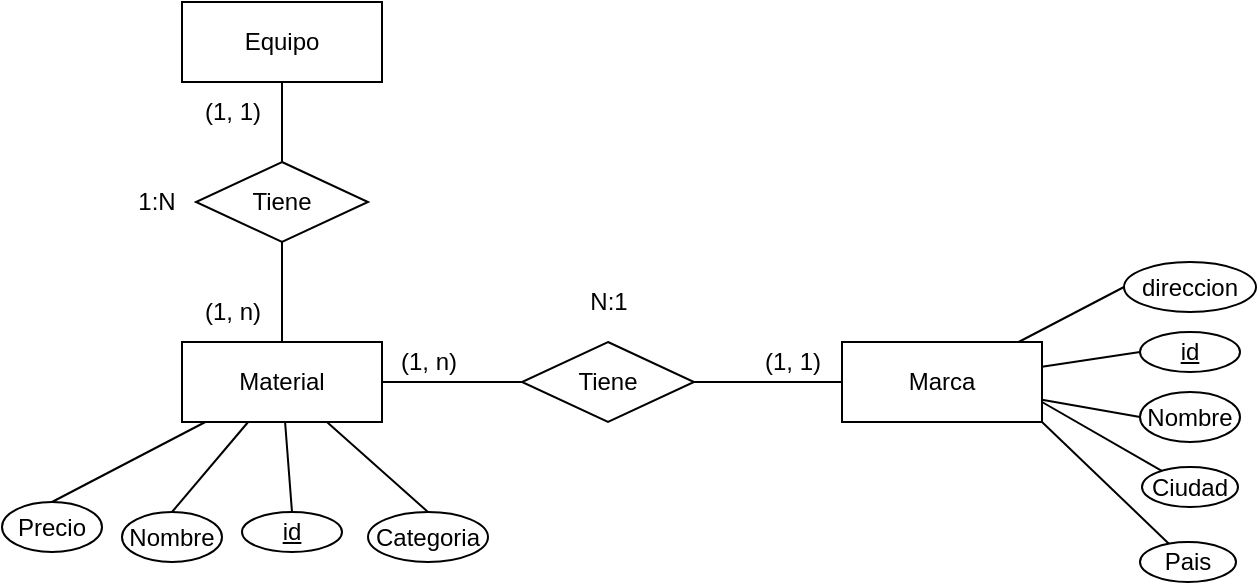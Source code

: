 <mxfile version="20.4.0" type="device"><diagram id="juodfc2Lvt9omVYfiKiX" name="Página-1"><mxGraphModel dx="782" dy="1915" grid="1" gridSize="10" guides="1" tooltips="1" connect="1" arrows="1" fold="1" page="1" pageScale="1" pageWidth="827" pageHeight="1169" math="0" shadow="0"><root><mxCell id="0"/><mxCell id="1" parent="0"/><mxCell id="0QIAijdhv_tdbuz1HGWo-21" style="edgeStyle=none;rounded=0;orthogonalLoop=1;jettySize=auto;html=1;entryX=0.5;entryY=0;entryDx=0;entryDy=0;endArrow=none;endFill=0;" edge="1" parent="1" source="0QIAijdhv_tdbuz1HGWo-1" target="0QIAijdhv_tdbuz1HGWo-16"><mxGeometry relative="1" as="geometry"/></mxCell><mxCell id="0QIAijdhv_tdbuz1HGWo-22" style="edgeStyle=none;rounded=0;orthogonalLoop=1;jettySize=auto;html=1;entryX=0.5;entryY=0;entryDx=0;entryDy=0;endArrow=none;endFill=0;" edge="1" parent="1" source="0QIAijdhv_tdbuz1HGWo-1" target="0QIAijdhv_tdbuz1HGWo-14"><mxGeometry relative="1" as="geometry"/></mxCell><mxCell id="0QIAijdhv_tdbuz1HGWo-23" style="edgeStyle=none;rounded=0;orthogonalLoop=1;jettySize=auto;html=1;entryX=0.5;entryY=0;entryDx=0;entryDy=0;endArrow=none;endFill=0;" edge="1" parent="1" source="0QIAijdhv_tdbuz1HGWo-1" target="0QIAijdhv_tdbuz1HGWo-12"><mxGeometry relative="1" as="geometry"/></mxCell><mxCell id="0QIAijdhv_tdbuz1HGWo-24" style="edgeStyle=none;rounded=0;orthogonalLoop=1;jettySize=auto;html=1;entryX=0.5;entryY=0;entryDx=0;entryDy=0;endArrow=none;endFill=0;" edge="1" parent="1" source="0QIAijdhv_tdbuz1HGWo-1" target="0QIAijdhv_tdbuz1HGWo-15"><mxGeometry relative="1" as="geometry"/></mxCell><mxCell id="0QIAijdhv_tdbuz1HGWo-1" value="Material" style="whiteSpace=wrap;html=1;align=center;" vertex="1" parent="1"><mxGeometry x="140" y="160" width="100" height="40" as="geometry"/></mxCell><mxCell id="0QIAijdhv_tdbuz1HGWo-29" style="edgeStyle=none;rounded=0;orthogonalLoop=1;jettySize=auto;html=1;entryX=0;entryY=0.5;entryDx=0;entryDy=0;endArrow=none;endFill=0;" edge="1" parent="1" source="0QIAijdhv_tdbuz1HGWo-2" target="0QIAijdhv_tdbuz1HGWo-28"><mxGeometry relative="1" as="geometry"/></mxCell><mxCell id="0QIAijdhv_tdbuz1HGWo-30" style="edgeStyle=none;rounded=0;orthogonalLoop=1;jettySize=auto;html=1;entryX=0;entryY=0.5;entryDx=0;entryDy=0;endArrow=none;endFill=0;" edge="1" parent="1" source="0QIAijdhv_tdbuz1HGWo-2" target="0QIAijdhv_tdbuz1HGWo-26"><mxGeometry relative="1" as="geometry"/></mxCell><mxCell id="0QIAijdhv_tdbuz1HGWo-31" style="edgeStyle=none;rounded=0;orthogonalLoop=1;jettySize=auto;html=1;entryX=0;entryY=0.5;entryDx=0;entryDy=0;endArrow=none;endFill=0;" edge="1" parent="1" source="0QIAijdhv_tdbuz1HGWo-2" target="0QIAijdhv_tdbuz1HGWo-27"><mxGeometry relative="1" as="geometry"/></mxCell><mxCell id="0QIAijdhv_tdbuz1HGWo-2" value="Marca" style="whiteSpace=wrap;html=1;align=center;" vertex="1" parent="1"><mxGeometry x="470" y="160" width="100" height="40" as="geometry"/></mxCell><mxCell id="0QIAijdhv_tdbuz1HGWo-4" style="rounded=0;orthogonalLoop=1;jettySize=auto;html=1;endArrow=none;endFill=0;" edge="1" parent="1" source="0QIAijdhv_tdbuz1HGWo-3" target="0QIAijdhv_tdbuz1HGWo-2"><mxGeometry relative="1" as="geometry"/></mxCell><mxCell id="0QIAijdhv_tdbuz1HGWo-5" style="edgeStyle=none;rounded=0;orthogonalLoop=1;jettySize=auto;html=1;entryX=1;entryY=0.5;entryDx=0;entryDy=0;endArrow=none;endFill=0;" edge="1" parent="1" source="0QIAijdhv_tdbuz1HGWo-3" target="0QIAijdhv_tdbuz1HGWo-1"><mxGeometry relative="1" as="geometry"/></mxCell><mxCell id="0QIAijdhv_tdbuz1HGWo-3" value="Tiene" style="shape=rhombus;perimeter=rhombusPerimeter;whiteSpace=wrap;html=1;align=center;" vertex="1" parent="1"><mxGeometry x="310" y="160" width="86" height="40" as="geometry"/></mxCell><mxCell id="0QIAijdhv_tdbuz1HGWo-6" value="Equipo" style="whiteSpace=wrap;html=1;align=center;" vertex="1" parent="1"><mxGeometry x="140" y="-10" width="100" height="40" as="geometry"/></mxCell><mxCell id="0QIAijdhv_tdbuz1HGWo-8" style="edgeStyle=none;rounded=0;orthogonalLoop=1;jettySize=auto;html=1;entryX=0.5;entryY=1;entryDx=0;entryDy=0;endArrow=none;endFill=0;" edge="1" parent="1" source="0QIAijdhv_tdbuz1HGWo-7" target="0QIAijdhv_tdbuz1HGWo-6"><mxGeometry relative="1" as="geometry"/></mxCell><mxCell id="0QIAijdhv_tdbuz1HGWo-9" style="edgeStyle=none;rounded=0;orthogonalLoop=1;jettySize=auto;html=1;entryX=0.5;entryY=0;entryDx=0;entryDy=0;endArrow=none;endFill=0;" edge="1" parent="1" source="0QIAijdhv_tdbuz1HGWo-7" target="0QIAijdhv_tdbuz1HGWo-1"><mxGeometry relative="1" as="geometry"/></mxCell><mxCell id="0QIAijdhv_tdbuz1HGWo-7" value="Tiene" style="shape=rhombus;perimeter=rhombusPerimeter;whiteSpace=wrap;html=1;align=center;" vertex="1" parent="1"><mxGeometry x="147" y="70" width="86" height="40" as="geometry"/></mxCell><mxCell id="0QIAijdhv_tdbuz1HGWo-10" value="(1, 1)" style="text;html=1;align=center;verticalAlign=middle;resizable=0;points=[];autosize=1;strokeColor=none;fillColor=none;" vertex="1" parent="1"><mxGeometry x="420" y="155" width="50" height="30" as="geometry"/></mxCell><mxCell id="0QIAijdhv_tdbuz1HGWo-11" value="(1, n)" style="text;html=1;align=center;verticalAlign=middle;resizable=0;points=[];autosize=1;strokeColor=none;fillColor=none;" vertex="1" parent="1"><mxGeometry x="238" y="155" width="50" height="30" as="geometry"/></mxCell><mxCell id="0QIAijdhv_tdbuz1HGWo-12" value="id" style="ellipse;whiteSpace=wrap;html=1;align=center;fontStyle=4;" vertex="1" parent="1"><mxGeometry x="170" y="245" width="50" height="20" as="geometry"/></mxCell><mxCell id="0QIAijdhv_tdbuz1HGWo-14" value="Nombre" style="ellipse;whiteSpace=wrap;html=1;align=center;" vertex="1" parent="1"><mxGeometry x="110" y="245" width="50" height="25" as="geometry"/></mxCell><mxCell id="0QIAijdhv_tdbuz1HGWo-15" value="Categoria" style="ellipse;whiteSpace=wrap;html=1;align=center;" vertex="1" parent="1"><mxGeometry x="233" y="245" width="60" height="25" as="geometry"/></mxCell><mxCell id="0QIAijdhv_tdbuz1HGWo-16" value="Precio" style="ellipse;whiteSpace=wrap;html=1;align=center;" vertex="1" parent="1"><mxGeometry x="50" y="240" width="50" height="25" as="geometry"/></mxCell><mxCell id="0QIAijdhv_tdbuz1HGWo-20" style="edgeStyle=none;rounded=0;orthogonalLoop=1;jettySize=auto;html=1;exitX=0.5;exitY=1;exitDx=0;exitDy=0;endArrow=none;endFill=0;" edge="1" parent="1" source="0QIAijdhv_tdbuz1HGWo-15" target="0QIAijdhv_tdbuz1HGWo-15"><mxGeometry relative="1" as="geometry"/></mxCell><mxCell id="0QIAijdhv_tdbuz1HGWo-26" value="id" style="ellipse;whiteSpace=wrap;html=1;align=center;fontStyle=4;" vertex="1" parent="1"><mxGeometry x="619" y="155" width="50" height="20" as="geometry"/></mxCell><mxCell id="0QIAijdhv_tdbuz1HGWo-27" value="Nombre" style="ellipse;whiteSpace=wrap;html=1;align=center;" vertex="1" parent="1"><mxGeometry x="619" y="185" width="50" height="25" as="geometry"/></mxCell><mxCell id="0QIAijdhv_tdbuz1HGWo-28" value="direccion" style="ellipse;whiteSpace=wrap;html=1;align=center;" vertex="1" parent="1"><mxGeometry x="611" y="120" width="66" height="25" as="geometry"/></mxCell><mxCell id="0QIAijdhv_tdbuz1HGWo-35" style="edgeStyle=none;rounded=0;orthogonalLoop=1;jettySize=auto;html=1;entryX=1;entryY=0.75;entryDx=0;entryDy=0;endArrow=none;endFill=0;" edge="1" parent="1" source="0QIAijdhv_tdbuz1HGWo-32" target="0QIAijdhv_tdbuz1HGWo-2"><mxGeometry relative="1" as="geometry"/></mxCell><mxCell id="0QIAijdhv_tdbuz1HGWo-32" value="Ciudad" style="ellipse;whiteSpace=wrap;html=1;align=center;" vertex="1" parent="1"><mxGeometry x="620" y="222.5" width="48" height="20" as="geometry"/></mxCell><mxCell id="0QIAijdhv_tdbuz1HGWo-34" style="edgeStyle=none;rounded=0;orthogonalLoop=1;jettySize=auto;html=1;entryX=1;entryY=1;entryDx=0;entryDy=0;endArrow=none;endFill=0;" edge="1" parent="1" source="0QIAijdhv_tdbuz1HGWo-33" target="0QIAijdhv_tdbuz1HGWo-2"><mxGeometry relative="1" as="geometry"/></mxCell><mxCell id="0QIAijdhv_tdbuz1HGWo-33" value="Pais" style="ellipse;whiteSpace=wrap;html=1;align=center;" vertex="1" parent="1"><mxGeometry x="619" y="260" width="48" height="20" as="geometry"/></mxCell><mxCell id="0QIAijdhv_tdbuz1HGWo-36" value="N:1" style="text;html=1;align=center;verticalAlign=middle;resizable=0;points=[];autosize=1;strokeColor=none;fillColor=none;" vertex="1" parent="1"><mxGeometry x="333" y="125" width="40" height="30" as="geometry"/></mxCell><mxCell id="0QIAijdhv_tdbuz1HGWo-38" value="(1, n)" style="text;html=1;align=center;verticalAlign=middle;resizable=0;points=[];autosize=1;strokeColor=none;fillColor=none;" vertex="1" parent="1"><mxGeometry x="140" y="130" width="50" height="30" as="geometry"/></mxCell><mxCell id="0QIAijdhv_tdbuz1HGWo-40" value="(1, 1)" style="text;html=1;align=center;verticalAlign=middle;resizable=0;points=[];autosize=1;strokeColor=none;fillColor=none;" vertex="1" parent="1"><mxGeometry x="140" y="30" width="50" height="30" as="geometry"/></mxCell><mxCell id="0QIAijdhv_tdbuz1HGWo-41" value="1:N" style="text;html=1;align=center;verticalAlign=middle;resizable=0;points=[];autosize=1;strokeColor=none;fillColor=none;" vertex="1" parent="1"><mxGeometry x="107" y="75" width="40" height="30" as="geometry"/></mxCell></root></mxGraphModel></diagram></mxfile>